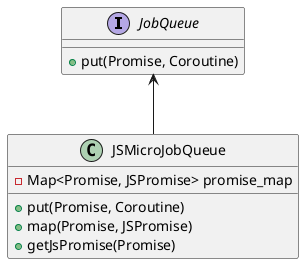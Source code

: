 @startuml
interface JobQueue {
    + put(Promise, Coroutine)
}

class JSMicroJobQueue {
    + put(Promise, Coroutine)
    + map(Promise, JSPromise)
    + getJsPromise(Promise)

    -Map<Promise, JSPromise> promise_map
}

JobQueue <-- JSMicroJobQueue

@enduml
